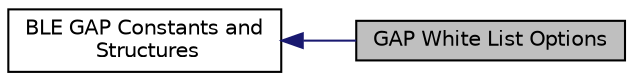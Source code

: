 digraph "GAP White List Options"
{
  edge [fontname="Helvetica",fontsize="10",labelfontname="Helvetica",labelfontsize="10"];
  node [fontname="Helvetica",fontsize="10",shape=record];
  rankdir=LR;
  Node1 [label="BLE GAP Constants and\l Structures",height=0.2,width=0.4,color="black", fillcolor="white", style="filled",URL="$group___b_l_e___g_a_p___d_e_f_i_n_e_s.html"];
  Node0 [label="GAP White List Options",height=0.2,width=0.4,color="black", fillcolor="grey75", style="filled" fontcolor="black"];
  Node1->Node0 [shape=plaintext, color="midnightblue", dir="back", style="solid"];
}
